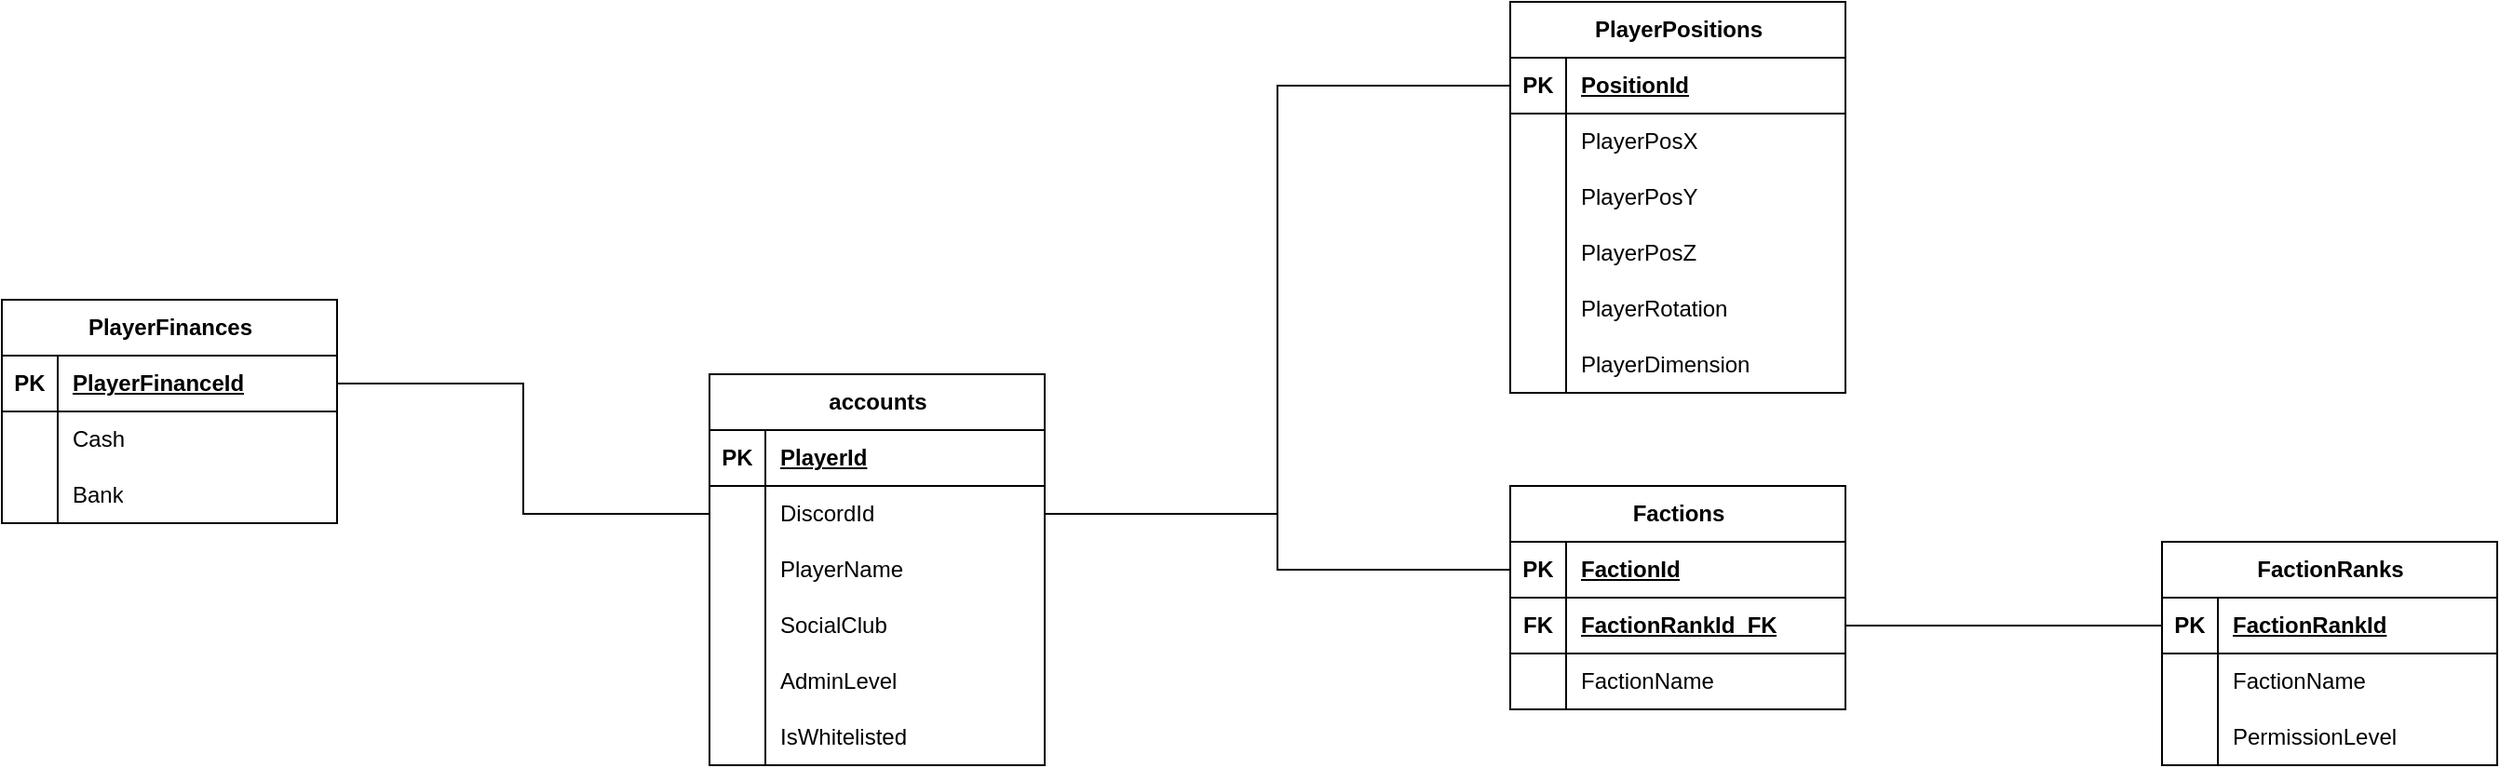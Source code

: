 <mxfile version="21.3.6" type="device">
  <diagram name="Seite-1" id="iAsPyJhwWwxlTKR5Zqle">
    <mxGraphModel dx="1434" dy="782" grid="1" gridSize="10" guides="1" tooltips="1" connect="1" arrows="1" fold="1" page="1" pageScale="1" pageWidth="827" pageHeight="1169" math="0" shadow="0">
      <root>
        <mxCell id="0" />
        <mxCell id="1" parent="0" />
        <object label="&lt;div&gt;accounts&lt;/div&gt;" id="4D9D3q-Gzh59s21tAWhA-1">
          <mxCell style="shape=table;startSize=30;container=1;collapsible=1;childLayout=tableLayout;fixedRows=1;rowLines=0;fontStyle=1;align=center;resizeLast=1;html=1;" parent="1" vertex="1">
            <mxGeometry x="440" y="350" width="180" height="210" as="geometry">
              <mxRectangle x="120" y="150" width="90" height="30" as="alternateBounds" />
            </mxGeometry>
          </mxCell>
        </object>
        <mxCell id="4D9D3q-Gzh59s21tAWhA-2" value="" style="shape=tableRow;horizontal=0;startSize=0;swimlaneHead=0;swimlaneBody=0;fillColor=none;collapsible=0;dropTarget=0;points=[[0,0.5],[1,0.5]];portConstraint=eastwest;top=0;left=0;right=0;bottom=1;" parent="4D9D3q-Gzh59s21tAWhA-1" vertex="1">
          <mxGeometry y="30" width="180" height="30" as="geometry" />
        </mxCell>
        <mxCell id="4D9D3q-Gzh59s21tAWhA-3" value="PK" style="shape=partialRectangle;connectable=0;fillColor=none;top=0;left=0;bottom=0;right=0;fontStyle=1;overflow=hidden;whiteSpace=wrap;html=1;" parent="4D9D3q-Gzh59s21tAWhA-2" vertex="1">
          <mxGeometry width="30" height="30" as="geometry">
            <mxRectangle width="30" height="30" as="alternateBounds" />
          </mxGeometry>
        </mxCell>
        <mxCell id="4D9D3q-Gzh59s21tAWhA-4" value="PlayerId" style="shape=partialRectangle;connectable=0;fillColor=none;top=0;left=0;bottom=0;right=0;align=left;spacingLeft=6;fontStyle=5;overflow=hidden;whiteSpace=wrap;html=1;" parent="4D9D3q-Gzh59s21tAWhA-2" vertex="1">
          <mxGeometry x="30" width="150" height="30" as="geometry">
            <mxRectangle width="150" height="30" as="alternateBounds" />
          </mxGeometry>
        </mxCell>
        <mxCell id="4D9D3q-Gzh59s21tAWhA-5" value="" style="shape=tableRow;horizontal=0;startSize=0;swimlaneHead=0;swimlaneBody=0;fillColor=none;collapsible=0;dropTarget=0;points=[[0,0.5],[1,0.5]];portConstraint=eastwest;top=0;left=0;right=0;bottom=0;" parent="4D9D3q-Gzh59s21tAWhA-1" vertex="1">
          <mxGeometry y="60" width="180" height="30" as="geometry" />
        </mxCell>
        <mxCell id="4D9D3q-Gzh59s21tAWhA-6" value="" style="shape=partialRectangle;connectable=0;fillColor=none;top=0;left=0;bottom=0;right=0;editable=1;overflow=hidden;whiteSpace=wrap;html=1;" parent="4D9D3q-Gzh59s21tAWhA-5" vertex="1">
          <mxGeometry width="30" height="30" as="geometry">
            <mxRectangle width="30" height="30" as="alternateBounds" />
          </mxGeometry>
        </mxCell>
        <mxCell id="4D9D3q-Gzh59s21tAWhA-7" value="DiscordId" style="shape=partialRectangle;connectable=0;fillColor=none;top=0;left=0;bottom=0;right=0;align=left;spacingLeft=6;overflow=hidden;whiteSpace=wrap;html=1;" parent="4D9D3q-Gzh59s21tAWhA-5" vertex="1">
          <mxGeometry x="30" width="150" height="30" as="geometry">
            <mxRectangle width="150" height="30" as="alternateBounds" />
          </mxGeometry>
        </mxCell>
        <mxCell id="4D9D3q-Gzh59s21tAWhA-8" value="" style="shape=tableRow;horizontal=0;startSize=0;swimlaneHead=0;swimlaneBody=0;fillColor=none;collapsible=0;dropTarget=0;points=[[0,0.5],[1,0.5]];portConstraint=eastwest;top=0;left=0;right=0;bottom=0;" parent="4D9D3q-Gzh59s21tAWhA-1" vertex="1">
          <mxGeometry y="90" width="180" height="30" as="geometry" />
        </mxCell>
        <mxCell id="4D9D3q-Gzh59s21tAWhA-9" value="" style="shape=partialRectangle;connectable=0;fillColor=none;top=0;left=0;bottom=0;right=0;editable=1;overflow=hidden;whiteSpace=wrap;html=1;" parent="4D9D3q-Gzh59s21tAWhA-8" vertex="1">
          <mxGeometry width="30" height="30" as="geometry">
            <mxRectangle width="30" height="30" as="alternateBounds" />
          </mxGeometry>
        </mxCell>
        <mxCell id="4D9D3q-Gzh59s21tAWhA-10" value="PlayerName" style="shape=partialRectangle;connectable=0;fillColor=none;top=0;left=0;bottom=0;right=0;align=left;spacingLeft=6;overflow=hidden;whiteSpace=wrap;html=1;" parent="4D9D3q-Gzh59s21tAWhA-8" vertex="1">
          <mxGeometry x="30" width="150" height="30" as="geometry">
            <mxRectangle width="150" height="30" as="alternateBounds" />
          </mxGeometry>
        </mxCell>
        <mxCell id="4D9D3q-Gzh59s21tAWhA-11" value="" style="shape=tableRow;horizontal=0;startSize=0;swimlaneHead=0;swimlaneBody=0;fillColor=none;collapsible=0;dropTarget=0;points=[[0,0.5],[1,0.5]];portConstraint=eastwest;top=0;left=0;right=0;bottom=0;" parent="4D9D3q-Gzh59s21tAWhA-1" vertex="1">
          <mxGeometry y="120" width="180" height="30" as="geometry" />
        </mxCell>
        <mxCell id="4D9D3q-Gzh59s21tAWhA-12" value="" style="shape=partialRectangle;connectable=0;fillColor=none;top=0;left=0;bottom=0;right=0;editable=1;overflow=hidden;whiteSpace=wrap;html=1;" parent="4D9D3q-Gzh59s21tAWhA-11" vertex="1">
          <mxGeometry width="30" height="30" as="geometry">
            <mxRectangle width="30" height="30" as="alternateBounds" />
          </mxGeometry>
        </mxCell>
        <mxCell id="4D9D3q-Gzh59s21tAWhA-13" value="SocialClub" style="shape=partialRectangle;connectable=0;fillColor=none;top=0;left=0;bottom=0;right=0;align=left;spacingLeft=6;overflow=hidden;whiteSpace=wrap;html=1;" parent="4D9D3q-Gzh59s21tAWhA-11" vertex="1">
          <mxGeometry x="30" width="150" height="30" as="geometry">
            <mxRectangle width="150" height="30" as="alternateBounds" />
          </mxGeometry>
        </mxCell>
        <mxCell id="4D9D3q-Gzh59s21tAWhA-27" value="" style="shape=tableRow;horizontal=0;startSize=0;swimlaneHead=0;swimlaneBody=0;fillColor=none;collapsible=0;dropTarget=0;points=[[0,0.5],[1,0.5]];portConstraint=eastwest;top=0;left=0;right=0;bottom=0;" parent="4D9D3q-Gzh59s21tAWhA-1" vertex="1">
          <mxGeometry y="150" width="180" height="30" as="geometry" />
        </mxCell>
        <mxCell id="4D9D3q-Gzh59s21tAWhA-28" value="" style="shape=partialRectangle;connectable=0;fillColor=none;top=0;left=0;bottom=0;right=0;editable=1;overflow=hidden;whiteSpace=wrap;html=1;" parent="4D9D3q-Gzh59s21tAWhA-27" vertex="1">
          <mxGeometry width="30" height="30" as="geometry">
            <mxRectangle width="30" height="30" as="alternateBounds" />
          </mxGeometry>
        </mxCell>
        <mxCell id="4D9D3q-Gzh59s21tAWhA-29" value="&lt;div&gt;AdminLevel&lt;/div&gt;" style="shape=partialRectangle;connectable=0;fillColor=none;top=0;left=0;bottom=0;right=0;align=left;spacingLeft=6;overflow=hidden;whiteSpace=wrap;html=1;" parent="4D9D3q-Gzh59s21tAWhA-27" vertex="1">
          <mxGeometry x="30" width="150" height="30" as="geometry">
            <mxRectangle width="150" height="30" as="alternateBounds" />
          </mxGeometry>
        </mxCell>
        <mxCell id="UrAiMQTZQ1FOnCAFQvyL-2" value="" style="shape=tableRow;horizontal=0;startSize=0;swimlaneHead=0;swimlaneBody=0;fillColor=none;collapsible=0;dropTarget=0;points=[[0,0.5],[1,0.5]];portConstraint=eastwest;top=0;left=0;right=0;bottom=0;" vertex="1" parent="4D9D3q-Gzh59s21tAWhA-1">
          <mxGeometry y="180" width="180" height="30" as="geometry" />
        </mxCell>
        <mxCell id="UrAiMQTZQ1FOnCAFQvyL-3" value="" style="shape=partialRectangle;connectable=0;fillColor=none;top=0;left=0;bottom=0;right=0;editable=1;overflow=hidden;whiteSpace=wrap;html=1;" vertex="1" parent="UrAiMQTZQ1FOnCAFQvyL-2">
          <mxGeometry width="30" height="30" as="geometry">
            <mxRectangle width="30" height="30" as="alternateBounds" />
          </mxGeometry>
        </mxCell>
        <mxCell id="UrAiMQTZQ1FOnCAFQvyL-4" value="IsWhitelisted" style="shape=partialRectangle;connectable=0;fillColor=none;top=0;left=0;bottom=0;right=0;align=left;spacingLeft=6;overflow=hidden;whiteSpace=wrap;html=1;" vertex="1" parent="UrAiMQTZQ1FOnCAFQvyL-2">
          <mxGeometry x="30" width="150" height="30" as="geometry">
            <mxRectangle width="150" height="30" as="alternateBounds" />
          </mxGeometry>
        </mxCell>
        <mxCell id="4D9D3q-Gzh59s21tAWhA-30" value="PlayerPositions" style="shape=table;startSize=30;container=1;collapsible=1;childLayout=tableLayout;fixedRows=1;rowLines=0;fontStyle=1;align=center;resizeLast=1;html=1;" parent="1" vertex="1">
          <mxGeometry x="870" y="150" width="180" height="210" as="geometry" />
        </mxCell>
        <mxCell id="4D9D3q-Gzh59s21tAWhA-31" value="" style="shape=tableRow;horizontal=0;startSize=0;swimlaneHead=0;swimlaneBody=0;fillColor=none;collapsible=0;dropTarget=0;points=[[0,0.5],[1,0.5]];portConstraint=eastwest;top=0;left=0;right=0;bottom=1;" parent="4D9D3q-Gzh59s21tAWhA-30" vertex="1">
          <mxGeometry y="30" width="180" height="30" as="geometry" />
        </mxCell>
        <mxCell id="4D9D3q-Gzh59s21tAWhA-32" value="PK" style="shape=partialRectangle;connectable=0;fillColor=none;top=0;left=0;bottom=0;right=0;fontStyle=1;overflow=hidden;whiteSpace=wrap;html=1;" parent="4D9D3q-Gzh59s21tAWhA-31" vertex="1">
          <mxGeometry width="30" height="30" as="geometry">
            <mxRectangle width="30" height="30" as="alternateBounds" />
          </mxGeometry>
        </mxCell>
        <mxCell id="4D9D3q-Gzh59s21tAWhA-33" value="PositionId" style="shape=partialRectangle;connectable=0;fillColor=none;top=0;left=0;bottom=0;right=0;align=left;spacingLeft=6;fontStyle=5;overflow=hidden;whiteSpace=wrap;html=1;" parent="4D9D3q-Gzh59s21tAWhA-31" vertex="1">
          <mxGeometry x="30" width="150" height="30" as="geometry">
            <mxRectangle width="150" height="30" as="alternateBounds" />
          </mxGeometry>
        </mxCell>
        <mxCell id="4D9D3q-Gzh59s21tAWhA-34" value="" style="shape=tableRow;horizontal=0;startSize=0;swimlaneHead=0;swimlaneBody=0;fillColor=none;collapsible=0;dropTarget=0;points=[[0,0.5],[1,0.5]];portConstraint=eastwest;top=0;left=0;right=0;bottom=0;" parent="4D9D3q-Gzh59s21tAWhA-30" vertex="1">
          <mxGeometry y="60" width="180" height="30" as="geometry" />
        </mxCell>
        <mxCell id="4D9D3q-Gzh59s21tAWhA-35" value="" style="shape=partialRectangle;connectable=0;fillColor=none;top=0;left=0;bottom=0;right=0;editable=1;overflow=hidden;whiteSpace=wrap;html=1;" parent="4D9D3q-Gzh59s21tAWhA-34" vertex="1">
          <mxGeometry width="30" height="30" as="geometry">
            <mxRectangle width="30" height="30" as="alternateBounds" />
          </mxGeometry>
        </mxCell>
        <mxCell id="4D9D3q-Gzh59s21tAWhA-36" value="PlayerPosX" style="shape=partialRectangle;connectable=0;fillColor=none;top=0;left=0;bottom=0;right=0;align=left;spacingLeft=6;overflow=hidden;whiteSpace=wrap;html=1;" parent="4D9D3q-Gzh59s21tAWhA-34" vertex="1">
          <mxGeometry x="30" width="150" height="30" as="geometry">
            <mxRectangle width="150" height="30" as="alternateBounds" />
          </mxGeometry>
        </mxCell>
        <mxCell id="4D9D3q-Gzh59s21tAWhA-37" value="" style="shape=tableRow;horizontal=0;startSize=0;swimlaneHead=0;swimlaneBody=0;fillColor=none;collapsible=0;dropTarget=0;points=[[0,0.5],[1,0.5]];portConstraint=eastwest;top=0;left=0;right=0;bottom=0;" parent="4D9D3q-Gzh59s21tAWhA-30" vertex="1">
          <mxGeometry y="90" width="180" height="30" as="geometry" />
        </mxCell>
        <mxCell id="4D9D3q-Gzh59s21tAWhA-38" value="" style="shape=partialRectangle;connectable=0;fillColor=none;top=0;left=0;bottom=0;right=0;editable=1;overflow=hidden;whiteSpace=wrap;html=1;" parent="4D9D3q-Gzh59s21tAWhA-37" vertex="1">
          <mxGeometry width="30" height="30" as="geometry">
            <mxRectangle width="30" height="30" as="alternateBounds" />
          </mxGeometry>
        </mxCell>
        <mxCell id="4D9D3q-Gzh59s21tAWhA-39" value="PlayerPosY" style="shape=partialRectangle;connectable=0;fillColor=none;top=0;left=0;bottom=0;right=0;align=left;spacingLeft=6;overflow=hidden;whiteSpace=wrap;html=1;" parent="4D9D3q-Gzh59s21tAWhA-37" vertex="1">
          <mxGeometry x="30" width="150" height="30" as="geometry">
            <mxRectangle width="150" height="30" as="alternateBounds" />
          </mxGeometry>
        </mxCell>
        <mxCell id="4D9D3q-Gzh59s21tAWhA-40" value="" style="shape=tableRow;horizontal=0;startSize=0;swimlaneHead=0;swimlaneBody=0;fillColor=none;collapsible=0;dropTarget=0;points=[[0,0.5],[1,0.5]];portConstraint=eastwest;top=0;left=0;right=0;bottom=0;" parent="4D9D3q-Gzh59s21tAWhA-30" vertex="1">
          <mxGeometry y="120" width="180" height="30" as="geometry" />
        </mxCell>
        <mxCell id="4D9D3q-Gzh59s21tAWhA-41" value="" style="shape=partialRectangle;connectable=0;fillColor=none;top=0;left=0;bottom=0;right=0;editable=1;overflow=hidden;whiteSpace=wrap;html=1;" parent="4D9D3q-Gzh59s21tAWhA-40" vertex="1">
          <mxGeometry width="30" height="30" as="geometry">
            <mxRectangle width="30" height="30" as="alternateBounds" />
          </mxGeometry>
        </mxCell>
        <mxCell id="4D9D3q-Gzh59s21tAWhA-42" value="PlayerPosZ" style="shape=partialRectangle;connectable=0;fillColor=none;top=0;left=0;bottom=0;right=0;align=left;spacingLeft=6;overflow=hidden;whiteSpace=wrap;html=1;" parent="4D9D3q-Gzh59s21tAWhA-40" vertex="1">
          <mxGeometry x="30" width="150" height="30" as="geometry">
            <mxRectangle width="150" height="30" as="alternateBounds" />
          </mxGeometry>
        </mxCell>
        <mxCell id="4D9D3q-Gzh59s21tAWhA-46" value="" style="shape=tableRow;horizontal=0;startSize=0;swimlaneHead=0;swimlaneBody=0;fillColor=none;collapsible=0;dropTarget=0;points=[[0,0.5],[1,0.5]];portConstraint=eastwest;top=0;left=0;right=0;bottom=0;" parent="4D9D3q-Gzh59s21tAWhA-30" vertex="1">
          <mxGeometry y="150" width="180" height="30" as="geometry" />
        </mxCell>
        <mxCell id="4D9D3q-Gzh59s21tAWhA-47" value="" style="shape=partialRectangle;connectable=0;fillColor=none;top=0;left=0;bottom=0;right=0;editable=1;overflow=hidden;whiteSpace=wrap;html=1;" parent="4D9D3q-Gzh59s21tAWhA-46" vertex="1">
          <mxGeometry width="30" height="30" as="geometry">
            <mxRectangle width="30" height="30" as="alternateBounds" />
          </mxGeometry>
        </mxCell>
        <mxCell id="4D9D3q-Gzh59s21tAWhA-48" value="PlayerRotation" style="shape=partialRectangle;connectable=0;fillColor=none;top=0;left=0;bottom=0;right=0;align=left;spacingLeft=6;overflow=hidden;whiteSpace=wrap;html=1;" parent="4D9D3q-Gzh59s21tAWhA-46" vertex="1">
          <mxGeometry x="30" width="150" height="30" as="geometry">
            <mxRectangle width="150" height="30" as="alternateBounds" />
          </mxGeometry>
        </mxCell>
        <mxCell id="4D9D3q-Gzh59s21tAWhA-49" value="" style="shape=tableRow;horizontal=0;startSize=0;swimlaneHead=0;swimlaneBody=0;fillColor=none;collapsible=0;dropTarget=0;points=[[0,0.5],[1,0.5]];portConstraint=eastwest;top=0;left=0;right=0;bottom=0;" parent="4D9D3q-Gzh59s21tAWhA-30" vertex="1">
          <mxGeometry y="180" width="180" height="30" as="geometry" />
        </mxCell>
        <mxCell id="4D9D3q-Gzh59s21tAWhA-50" value="" style="shape=partialRectangle;connectable=0;fillColor=none;top=0;left=0;bottom=0;right=0;editable=1;overflow=hidden;whiteSpace=wrap;html=1;" parent="4D9D3q-Gzh59s21tAWhA-49" vertex="1">
          <mxGeometry width="30" height="30" as="geometry">
            <mxRectangle width="30" height="30" as="alternateBounds" />
          </mxGeometry>
        </mxCell>
        <mxCell id="4D9D3q-Gzh59s21tAWhA-51" value="PlayerDimension" style="shape=partialRectangle;connectable=0;fillColor=none;top=0;left=0;bottom=0;right=0;align=left;spacingLeft=6;overflow=hidden;whiteSpace=wrap;html=1;" parent="4D9D3q-Gzh59s21tAWhA-49" vertex="1">
          <mxGeometry x="30" width="150" height="30" as="geometry">
            <mxRectangle width="150" height="30" as="alternateBounds" />
          </mxGeometry>
        </mxCell>
        <mxCell id="4D9D3q-Gzh59s21tAWhA-52" value="" style="endArrow=none;html=1;rounded=0;exitX=1;exitY=0.5;exitDx=0;exitDy=0;edgeStyle=orthogonalEdgeStyle;entryX=0;entryY=0.5;entryDx=0;entryDy=0;" parent="1" source="4D9D3q-Gzh59s21tAWhA-5" target="4D9D3q-Gzh59s21tAWhA-31" edge="1">
          <mxGeometry relative="1" as="geometry">
            <mxPoint x="710" y="360" as="sourcePoint" />
            <mxPoint x="870" y="265" as="targetPoint" />
          </mxGeometry>
        </mxCell>
        <mxCell id="4D9D3q-Gzh59s21tAWhA-58" value="Factions" style="shape=table;startSize=30;container=1;collapsible=1;childLayout=tableLayout;fixedRows=1;rowLines=0;fontStyle=1;align=center;resizeLast=1;html=1;" parent="1" vertex="1">
          <mxGeometry x="870" y="410" width="180" height="120" as="geometry" />
        </mxCell>
        <mxCell id="4D9D3q-Gzh59s21tAWhA-59" value="" style="shape=tableRow;horizontal=0;startSize=0;swimlaneHead=0;swimlaneBody=0;fillColor=none;collapsible=0;dropTarget=0;points=[[0,0.5],[1,0.5]];portConstraint=eastwest;top=0;left=0;right=0;bottom=1;" parent="4D9D3q-Gzh59s21tAWhA-58" vertex="1">
          <mxGeometry y="30" width="180" height="30" as="geometry" />
        </mxCell>
        <mxCell id="4D9D3q-Gzh59s21tAWhA-60" value="PK" style="shape=partialRectangle;connectable=0;fillColor=none;top=0;left=0;bottom=0;right=0;fontStyle=1;overflow=hidden;whiteSpace=wrap;html=1;" parent="4D9D3q-Gzh59s21tAWhA-59" vertex="1">
          <mxGeometry width="30" height="30" as="geometry">
            <mxRectangle width="30" height="30" as="alternateBounds" />
          </mxGeometry>
        </mxCell>
        <mxCell id="4D9D3q-Gzh59s21tAWhA-61" value="FactionId" style="shape=partialRectangle;connectable=0;fillColor=none;top=0;left=0;bottom=0;right=0;align=left;spacingLeft=6;fontStyle=5;overflow=hidden;whiteSpace=wrap;html=1;" parent="4D9D3q-Gzh59s21tAWhA-59" vertex="1">
          <mxGeometry x="30" width="150" height="30" as="geometry">
            <mxRectangle width="150" height="30" as="alternateBounds" />
          </mxGeometry>
        </mxCell>
        <mxCell id="4D9D3q-Gzh59s21tAWhA-71" value="" style="shape=tableRow;horizontal=0;startSize=0;swimlaneHead=0;swimlaneBody=0;fillColor=none;collapsible=0;dropTarget=0;points=[[0,0.5],[1,0.5]];portConstraint=eastwest;top=0;left=0;right=0;bottom=1;" parent="4D9D3q-Gzh59s21tAWhA-58" vertex="1">
          <mxGeometry y="60" width="180" height="30" as="geometry" />
        </mxCell>
        <mxCell id="4D9D3q-Gzh59s21tAWhA-72" value="FK" style="shape=partialRectangle;connectable=0;fillColor=none;top=0;left=0;bottom=0;right=0;fontStyle=1;overflow=hidden;whiteSpace=wrap;html=1;" parent="4D9D3q-Gzh59s21tAWhA-71" vertex="1">
          <mxGeometry width="30" height="30" as="geometry">
            <mxRectangle width="30" height="30" as="alternateBounds" />
          </mxGeometry>
        </mxCell>
        <mxCell id="4D9D3q-Gzh59s21tAWhA-73" value="FactionRankId_FK" style="shape=partialRectangle;connectable=0;fillColor=none;top=0;left=0;bottom=0;right=0;align=left;spacingLeft=6;fontStyle=5;overflow=hidden;whiteSpace=wrap;html=1;" parent="4D9D3q-Gzh59s21tAWhA-71" vertex="1">
          <mxGeometry x="30" width="150" height="30" as="geometry">
            <mxRectangle width="150" height="30" as="alternateBounds" />
          </mxGeometry>
        </mxCell>
        <mxCell id="4D9D3q-Gzh59s21tAWhA-62" value="" style="shape=tableRow;horizontal=0;startSize=0;swimlaneHead=0;swimlaneBody=0;fillColor=none;collapsible=0;dropTarget=0;points=[[0,0.5],[1,0.5]];portConstraint=eastwest;top=0;left=0;right=0;bottom=0;" parent="4D9D3q-Gzh59s21tAWhA-58" vertex="1">
          <mxGeometry y="90" width="180" height="30" as="geometry" />
        </mxCell>
        <mxCell id="4D9D3q-Gzh59s21tAWhA-63" value="" style="shape=partialRectangle;connectable=0;fillColor=none;top=0;left=0;bottom=0;right=0;editable=1;overflow=hidden;whiteSpace=wrap;html=1;" parent="4D9D3q-Gzh59s21tAWhA-62" vertex="1">
          <mxGeometry width="30" height="30" as="geometry">
            <mxRectangle width="30" height="30" as="alternateBounds" />
          </mxGeometry>
        </mxCell>
        <mxCell id="4D9D3q-Gzh59s21tAWhA-64" value="FactionName" style="shape=partialRectangle;connectable=0;fillColor=none;top=0;left=0;bottom=0;right=0;align=left;spacingLeft=6;overflow=hidden;whiteSpace=wrap;html=1;" parent="4D9D3q-Gzh59s21tAWhA-62" vertex="1">
          <mxGeometry x="30" width="150" height="30" as="geometry">
            <mxRectangle width="150" height="30" as="alternateBounds" />
          </mxGeometry>
        </mxCell>
        <mxCell id="4D9D3q-Gzh59s21tAWhA-77" value="" style="endArrow=none;html=1;rounded=0;exitX=1;exitY=0.5;exitDx=0;exitDy=0;edgeStyle=orthogonalEdgeStyle;entryX=0;entryY=0.5;entryDx=0;entryDy=0;" parent="1" source="4D9D3q-Gzh59s21tAWhA-5" target="4D9D3q-Gzh59s21tAWhA-59" edge="1">
          <mxGeometry relative="1" as="geometry">
            <mxPoint x="620" y="455" as="sourcePoint" />
            <mxPoint x="800" y="480" as="targetPoint" />
          </mxGeometry>
        </mxCell>
        <mxCell id="4D9D3q-Gzh59s21tAWhA-79" value="FactionRanks" style="shape=table;startSize=30;container=1;collapsible=1;childLayout=tableLayout;fixedRows=1;rowLines=0;fontStyle=1;align=center;resizeLast=1;html=1;" parent="1" vertex="1">
          <mxGeometry x="1220" y="440" width="180" height="120" as="geometry" />
        </mxCell>
        <mxCell id="4D9D3q-Gzh59s21tAWhA-80" value="" style="shape=tableRow;horizontal=0;startSize=0;swimlaneHead=0;swimlaneBody=0;fillColor=none;collapsible=0;dropTarget=0;points=[[0,0.5],[1,0.5]];portConstraint=eastwest;top=0;left=0;right=0;bottom=1;" parent="4D9D3q-Gzh59s21tAWhA-79" vertex="1">
          <mxGeometry y="30" width="180" height="30" as="geometry" />
        </mxCell>
        <mxCell id="4D9D3q-Gzh59s21tAWhA-81" value="PK" style="shape=partialRectangle;connectable=0;fillColor=none;top=0;left=0;bottom=0;right=0;fontStyle=1;overflow=hidden;whiteSpace=wrap;html=1;" parent="4D9D3q-Gzh59s21tAWhA-80" vertex="1">
          <mxGeometry width="30" height="30" as="geometry">
            <mxRectangle width="30" height="30" as="alternateBounds" />
          </mxGeometry>
        </mxCell>
        <mxCell id="4D9D3q-Gzh59s21tAWhA-82" value="FactionRankId" style="shape=partialRectangle;connectable=0;fillColor=none;top=0;left=0;bottom=0;right=0;align=left;spacingLeft=6;fontStyle=5;overflow=hidden;whiteSpace=wrap;html=1;" parent="4D9D3q-Gzh59s21tAWhA-80" vertex="1">
          <mxGeometry x="30" width="150" height="30" as="geometry">
            <mxRectangle width="150" height="30" as="alternateBounds" />
          </mxGeometry>
        </mxCell>
        <mxCell id="4D9D3q-Gzh59s21tAWhA-86" value="" style="shape=tableRow;horizontal=0;startSize=0;swimlaneHead=0;swimlaneBody=0;fillColor=none;collapsible=0;dropTarget=0;points=[[0,0.5],[1,0.5]];portConstraint=eastwest;top=0;left=0;right=0;bottom=0;" parent="4D9D3q-Gzh59s21tAWhA-79" vertex="1">
          <mxGeometry y="60" width="180" height="30" as="geometry" />
        </mxCell>
        <mxCell id="4D9D3q-Gzh59s21tAWhA-87" value="" style="shape=partialRectangle;connectable=0;fillColor=none;top=0;left=0;bottom=0;right=0;editable=1;overflow=hidden;whiteSpace=wrap;html=1;" parent="4D9D3q-Gzh59s21tAWhA-86" vertex="1">
          <mxGeometry width="30" height="30" as="geometry">
            <mxRectangle width="30" height="30" as="alternateBounds" />
          </mxGeometry>
        </mxCell>
        <mxCell id="4D9D3q-Gzh59s21tAWhA-88" value="FactionName" style="shape=partialRectangle;connectable=0;fillColor=none;top=0;left=0;bottom=0;right=0;align=left;spacingLeft=6;overflow=hidden;whiteSpace=wrap;html=1;" parent="4D9D3q-Gzh59s21tAWhA-86" vertex="1">
          <mxGeometry x="30" width="150" height="30" as="geometry">
            <mxRectangle width="150" height="30" as="alternateBounds" />
          </mxGeometry>
        </mxCell>
        <mxCell id="4D9D3q-Gzh59s21tAWhA-89" value="" style="shape=tableRow;horizontal=0;startSize=0;swimlaneHead=0;swimlaneBody=0;fillColor=none;collapsible=0;dropTarget=0;points=[[0,0.5],[1,0.5]];portConstraint=eastwest;top=0;left=0;right=0;bottom=0;" parent="4D9D3q-Gzh59s21tAWhA-79" vertex="1">
          <mxGeometry y="90" width="180" height="30" as="geometry" />
        </mxCell>
        <mxCell id="4D9D3q-Gzh59s21tAWhA-90" value="" style="shape=partialRectangle;connectable=0;fillColor=none;top=0;left=0;bottom=0;right=0;editable=1;overflow=hidden;whiteSpace=wrap;html=1;" parent="4D9D3q-Gzh59s21tAWhA-89" vertex="1">
          <mxGeometry width="30" height="30" as="geometry">
            <mxRectangle width="30" height="30" as="alternateBounds" />
          </mxGeometry>
        </mxCell>
        <mxCell id="4D9D3q-Gzh59s21tAWhA-91" value="PermissionLevel" style="shape=partialRectangle;connectable=0;fillColor=none;top=0;left=0;bottom=0;right=0;align=left;spacingLeft=6;overflow=hidden;whiteSpace=wrap;html=1;" parent="4D9D3q-Gzh59s21tAWhA-89" vertex="1">
          <mxGeometry x="30" width="150" height="30" as="geometry">
            <mxRectangle width="150" height="30" as="alternateBounds" />
          </mxGeometry>
        </mxCell>
        <mxCell id="4D9D3q-Gzh59s21tAWhA-95" value="" style="endArrow=none;html=1;rounded=0;exitX=1;exitY=0.5;exitDx=0;exitDy=0;edgeStyle=orthogonalEdgeStyle;entryX=0;entryY=0.5;entryDx=0;entryDy=0;" parent="1" source="4D9D3q-Gzh59s21tAWhA-71" target="4D9D3q-Gzh59s21tAWhA-80" edge="1">
          <mxGeometry relative="1" as="geometry">
            <mxPoint x="1060" y="695" as="sourcePoint" />
            <mxPoint x="1310" y="755" as="targetPoint" />
          </mxGeometry>
        </mxCell>
        <mxCell id="4D9D3q-Gzh59s21tAWhA-96" value="PlayerFinances" style="shape=table;startSize=30;container=1;collapsible=1;childLayout=tableLayout;fixedRows=1;rowLines=0;fontStyle=1;align=center;resizeLast=1;html=1;" parent="1" vertex="1">
          <mxGeometry x="60" y="310" width="180" height="120" as="geometry" />
        </mxCell>
        <mxCell id="4D9D3q-Gzh59s21tAWhA-97" value="" style="shape=tableRow;horizontal=0;startSize=0;swimlaneHead=0;swimlaneBody=0;fillColor=none;collapsible=0;dropTarget=0;points=[[0,0.5],[1,0.5]];portConstraint=eastwest;top=0;left=0;right=0;bottom=1;" parent="4D9D3q-Gzh59s21tAWhA-96" vertex="1">
          <mxGeometry y="30" width="180" height="30" as="geometry" />
        </mxCell>
        <mxCell id="4D9D3q-Gzh59s21tAWhA-98" value="PK" style="shape=partialRectangle;connectable=0;fillColor=none;top=0;left=0;bottom=0;right=0;fontStyle=1;overflow=hidden;whiteSpace=wrap;html=1;" parent="4D9D3q-Gzh59s21tAWhA-97" vertex="1">
          <mxGeometry width="30" height="30" as="geometry">
            <mxRectangle width="30" height="30" as="alternateBounds" />
          </mxGeometry>
        </mxCell>
        <mxCell id="4D9D3q-Gzh59s21tAWhA-99" value="PlayerFinanceId" style="shape=partialRectangle;connectable=0;fillColor=none;top=0;left=0;bottom=0;right=0;align=left;spacingLeft=6;fontStyle=5;overflow=hidden;whiteSpace=wrap;html=1;" parent="4D9D3q-Gzh59s21tAWhA-97" vertex="1">
          <mxGeometry x="30" width="150" height="30" as="geometry">
            <mxRectangle width="150" height="30" as="alternateBounds" />
          </mxGeometry>
        </mxCell>
        <mxCell id="4D9D3q-Gzh59s21tAWhA-100" value="" style="shape=tableRow;horizontal=0;startSize=0;swimlaneHead=0;swimlaneBody=0;fillColor=none;collapsible=0;dropTarget=0;points=[[0,0.5],[1,0.5]];portConstraint=eastwest;top=0;left=0;right=0;bottom=0;" parent="4D9D3q-Gzh59s21tAWhA-96" vertex="1">
          <mxGeometry y="60" width="180" height="30" as="geometry" />
        </mxCell>
        <mxCell id="4D9D3q-Gzh59s21tAWhA-101" value="" style="shape=partialRectangle;connectable=0;fillColor=none;top=0;left=0;bottom=0;right=0;editable=1;overflow=hidden;whiteSpace=wrap;html=1;" parent="4D9D3q-Gzh59s21tAWhA-100" vertex="1">
          <mxGeometry width="30" height="30" as="geometry">
            <mxRectangle width="30" height="30" as="alternateBounds" />
          </mxGeometry>
        </mxCell>
        <mxCell id="4D9D3q-Gzh59s21tAWhA-102" value="Cash" style="shape=partialRectangle;connectable=0;fillColor=none;top=0;left=0;bottom=0;right=0;align=left;spacingLeft=6;overflow=hidden;whiteSpace=wrap;html=1;" parent="4D9D3q-Gzh59s21tAWhA-100" vertex="1">
          <mxGeometry x="30" width="150" height="30" as="geometry">
            <mxRectangle width="150" height="30" as="alternateBounds" />
          </mxGeometry>
        </mxCell>
        <mxCell id="4D9D3q-Gzh59s21tAWhA-103" value="" style="shape=tableRow;horizontal=0;startSize=0;swimlaneHead=0;swimlaneBody=0;fillColor=none;collapsible=0;dropTarget=0;points=[[0,0.5],[1,0.5]];portConstraint=eastwest;top=0;left=0;right=0;bottom=0;" parent="4D9D3q-Gzh59s21tAWhA-96" vertex="1">
          <mxGeometry y="90" width="180" height="30" as="geometry" />
        </mxCell>
        <mxCell id="4D9D3q-Gzh59s21tAWhA-104" value="" style="shape=partialRectangle;connectable=0;fillColor=none;top=0;left=0;bottom=0;right=0;editable=1;overflow=hidden;whiteSpace=wrap;html=1;" parent="4D9D3q-Gzh59s21tAWhA-103" vertex="1">
          <mxGeometry width="30" height="30" as="geometry">
            <mxRectangle width="30" height="30" as="alternateBounds" />
          </mxGeometry>
        </mxCell>
        <mxCell id="4D9D3q-Gzh59s21tAWhA-105" value="Bank" style="shape=partialRectangle;connectable=0;fillColor=none;top=0;left=0;bottom=0;right=0;align=left;spacingLeft=6;overflow=hidden;whiteSpace=wrap;html=1;" parent="4D9D3q-Gzh59s21tAWhA-103" vertex="1">
          <mxGeometry x="30" width="150" height="30" as="geometry">
            <mxRectangle width="150" height="30" as="alternateBounds" />
          </mxGeometry>
        </mxCell>
        <mxCell id="UrAiMQTZQ1FOnCAFQvyL-5" value="" style="endArrow=none;html=1;rounded=0;edgeStyle=orthogonalEdgeStyle;entryX=0;entryY=0.5;entryDx=0;entryDy=0;" edge="1" parent="1" source="4D9D3q-Gzh59s21tAWhA-97" target="4D9D3q-Gzh59s21tAWhA-5">
          <mxGeometry relative="1" as="geometry">
            <mxPoint x="250" y="360" as="sourcePoint" />
            <mxPoint x="430" y="550" as="targetPoint" />
          </mxGeometry>
        </mxCell>
      </root>
    </mxGraphModel>
  </diagram>
</mxfile>
